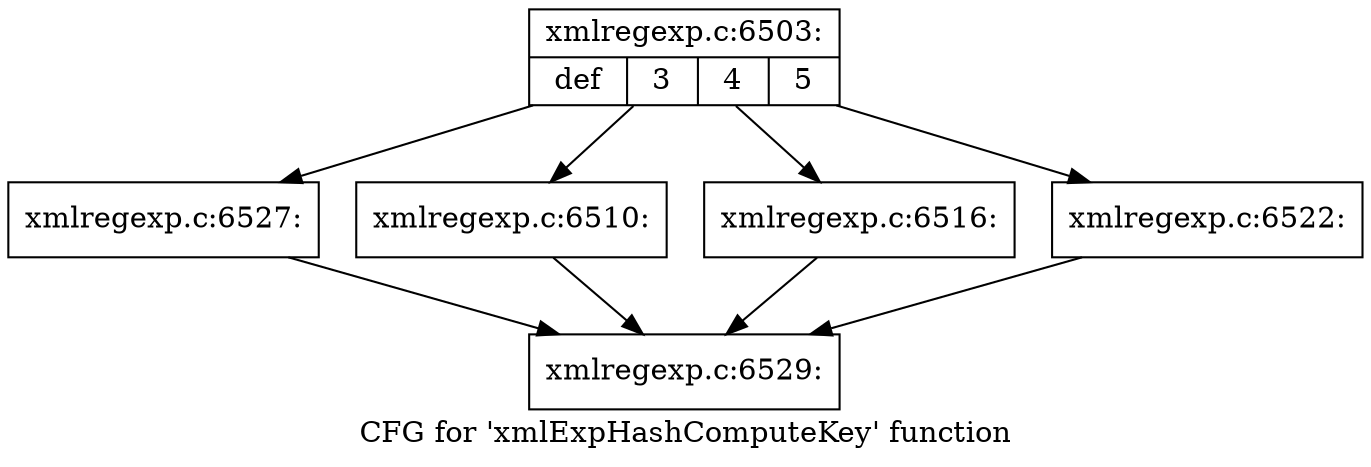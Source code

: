 digraph "CFG for 'xmlExpHashComputeKey' function" {
	label="CFG for 'xmlExpHashComputeKey' function";

	Node0x4501cd0 [shape=record,label="{xmlregexp.c:6503:|{<s0>def|<s1>3|<s2>4|<s3>5}}"];
	Node0x4501cd0 -> Node0x45059a0;
	Node0x4501cd0 -> Node0x4505ce0;
	Node0x4501cd0 -> Node0x45068d0;
	Node0x4501cd0 -> Node0x45074c0;
	Node0x4505ce0 [shape=record,label="{xmlregexp.c:6510:}"];
	Node0x4505ce0 -> Node0x45058c0;
	Node0x45068d0 [shape=record,label="{xmlregexp.c:6516:}"];
	Node0x45068d0 -> Node0x45058c0;
	Node0x45074c0 [shape=record,label="{xmlregexp.c:6522:}"];
	Node0x45074c0 -> Node0x45058c0;
	Node0x45059a0 [shape=record,label="{xmlregexp.c:6527:}"];
	Node0x45059a0 -> Node0x45058c0;
	Node0x45058c0 [shape=record,label="{xmlregexp.c:6529:}"];
}
